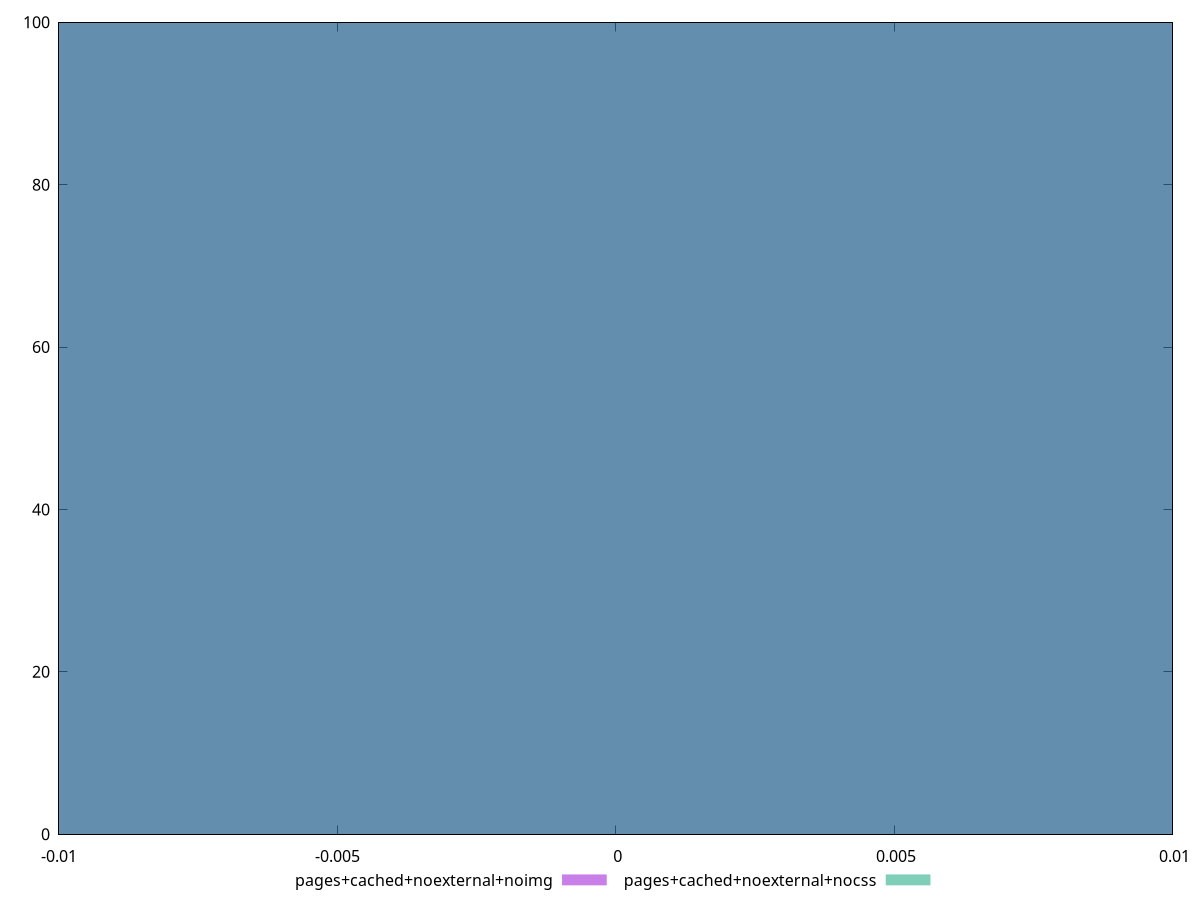 reset

$pagesCachedNoexternalNoimg <<EOF
0 100
EOF

$pagesCachedNoexternalNocss <<EOF
0 100
EOF

set key outside below
set boxwidth 0.1
set xrange [-0.01:0.01]
set yrange [0:100]
set trange [0:100]
set style fill transparent solid 0.5 noborder
set terminal svg size 640, 500 enhanced background rgb 'white'
set output "reprap/duplicated-javascript/comparison/histogram/8_vs_9.svg"

plot $pagesCachedNoexternalNoimg title "pages+cached+noexternal+noimg" with boxes, \
     $pagesCachedNoexternalNocss title "pages+cached+noexternal+nocss" with boxes

reset

